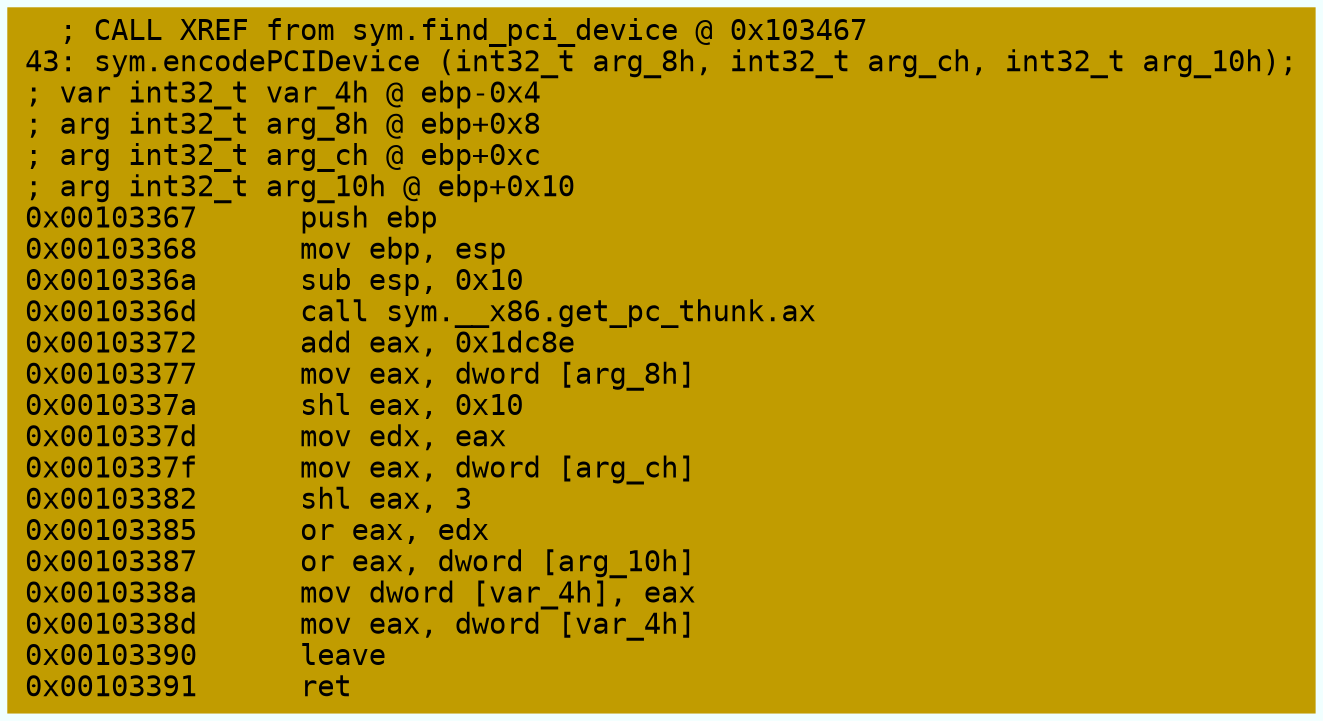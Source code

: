 digraph code {
	graph [bgcolor=azure fontsize=8 fontname="Courier" splines="ortho"];
	node [fillcolor=gray style=filled shape=box];
	edge [arrowhead="normal"];
	"0x00103367" [URL="sym.encodePCIDevice/0x00103367", fillcolor="#c19c00",color="#c19c00", fontname="Courier",label="  ; CALL XREF from sym.find_pci_device @ 0x103467\l43: sym.encodePCIDevice (int32_t arg_8h, int32_t arg_ch, int32_t arg_10h);\l; var int32_t var_4h @ ebp-0x4\l; arg int32_t arg_8h @ ebp+0x8\l; arg int32_t arg_ch @ ebp+0xc\l; arg int32_t arg_10h @ ebp+0x10\l0x00103367      push ebp\l0x00103368      mov ebp, esp\l0x0010336a      sub esp, 0x10\l0x0010336d      call sym.__x86.get_pc_thunk.ax\l0x00103372      add eax, 0x1dc8e\l0x00103377      mov eax, dword [arg_8h]\l0x0010337a      shl eax, 0x10\l0x0010337d      mov edx, eax\l0x0010337f      mov eax, dword [arg_ch]\l0x00103382      shl eax, 3\l0x00103385      or eax, edx\l0x00103387      or eax, dword [arg_10h]\l0x0010338a      mov dword [var_4h], eax\l0x0010338d      mov eax, dword [var_4h]\l0x00103390      leave\l0x00103391      ret\l"]
}
